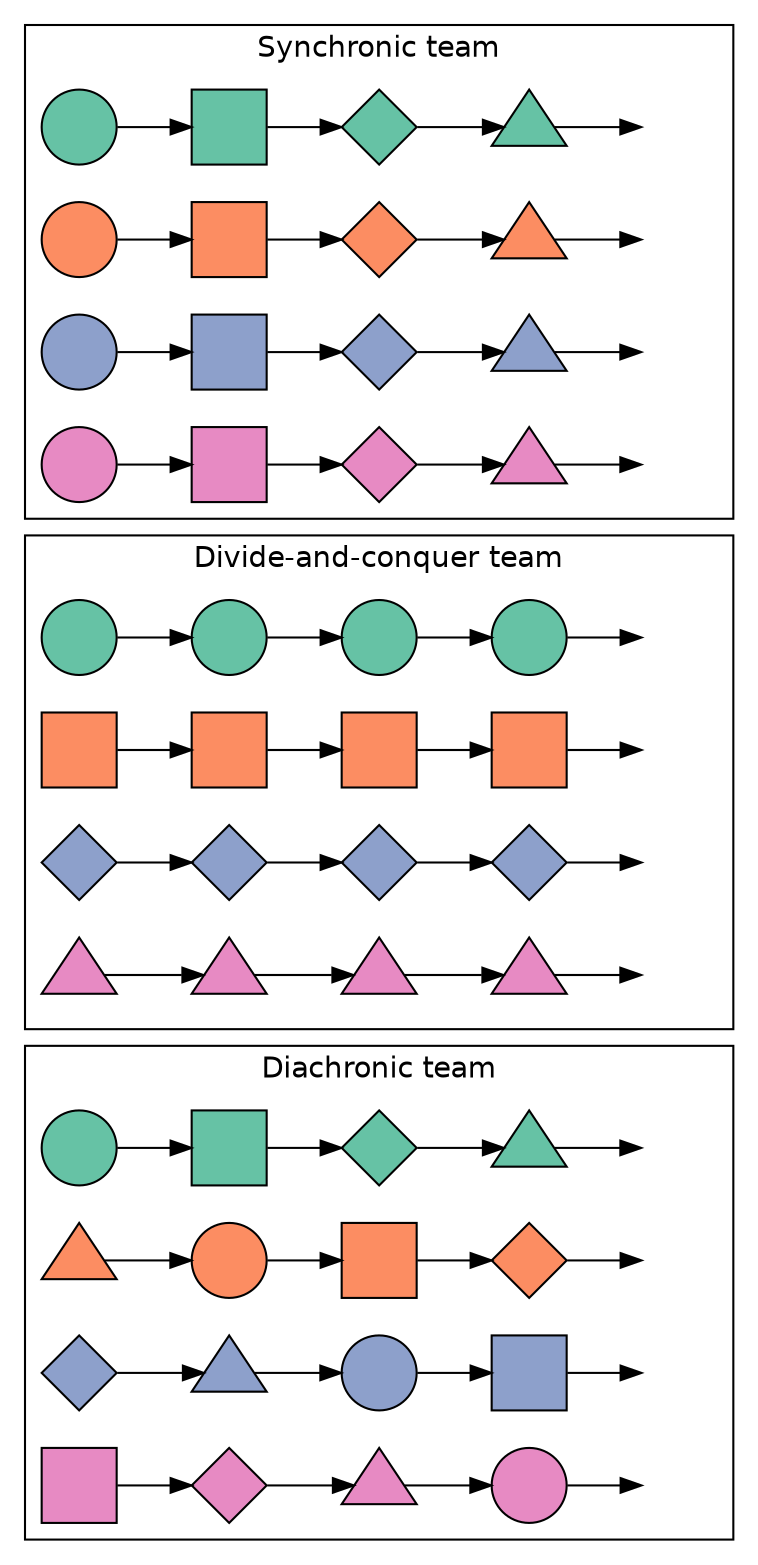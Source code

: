 digraph {
  fontname=helvetica;
  node[fontname=helvetica; label=""; style=filled; width=0.5];
  rankdir=LR;
  
  // Determine subgraph order
  d1a, c1a, s1a;

  // Colors are people
  s1b, s2b, s3b, s4b, d1b, d2b, d3b, d4b, c1b, c2b, c3b, c4b[fillcolor="#FC8D62"];
  s1a, s2a, s3a, s4a, d1a, d2a, d3a, d4a, c1a, c2a, c3a, c4a[fillcolor="#66C2A5"];
  s1c, s2c, s3c, s4c, d1c, d2c, d3c, d4c, c1c, c2c, c3c, c4c[fillcolor="#8DA0CB"];
  s1d, s2d, s3d, s4d, d1d, d2d, d3d, d4d, c1d, c2d, c3d, c4d[fillcolor="#E78AC3"];
  
  // Shapes are projects
  s1a, s1b, s1c, s1d, d1a, d2b, d3c, d4d, c1a, c2a, c3a, c4a[shape=circle];
  s2a, s2b, s2c, s2d, d1d, d2a, d3b, d4c, c1b, c2b, c3b, c4b[shape=square];
  s3a, s3b, s3c, s3d, d1c, d2d, d3a, d4b, c1c, c2c, c3c, c4c[shape=diamond];
  s4a, s4b, s4c, s4d, d1b, d2c, d3d, d4a, c1d, c2d, c3d, c4d[shape=triangle];
  
  // Invisible last nodes
  sinv1, sinv2, sinv3, sinv4, dinv1, dinv2, dinv3, dinv4, cinv1, cinv2, cinv3, cinv4[style=invis];
  
  subgraph cluster0 {
    label="Synchronic team";
    s1a -> s2a -> s3a -> s4a -> sinv1;
    s1b -> s2b -> s3b -> s4b -> sinv2;
    s1c -> s2c -> s3c -> s4c -> sinv3;
    s1d -> s2d -> s3d -> s4d -> sinv4;
  }

  subgraph cluster1 {
    label="Diachronic team";
    d1a -> d2a -> d3a -> d4a -> dinv1;
    d1b -> d2b -> d3b -> d4b -> dinv2;
    d1c -> d2c -> d3c -> d4c -> dinv3;
    d1d -> d2d -> d3d -> d4d -> dinv4;
  }
  
  subgraph cluster2 {
    label="Divide-and-conquer team";
    c1a -> c2a -> c3a -> c4a -> cinv1;
    c1b -> c2b -> c3b -> c4b -> cinv2;
    c1c -> c2c -> c3c -> c4c -> cinv3;
    c1d -> c2d -> c3d -> c4d -> cinv4;
  }
  
}